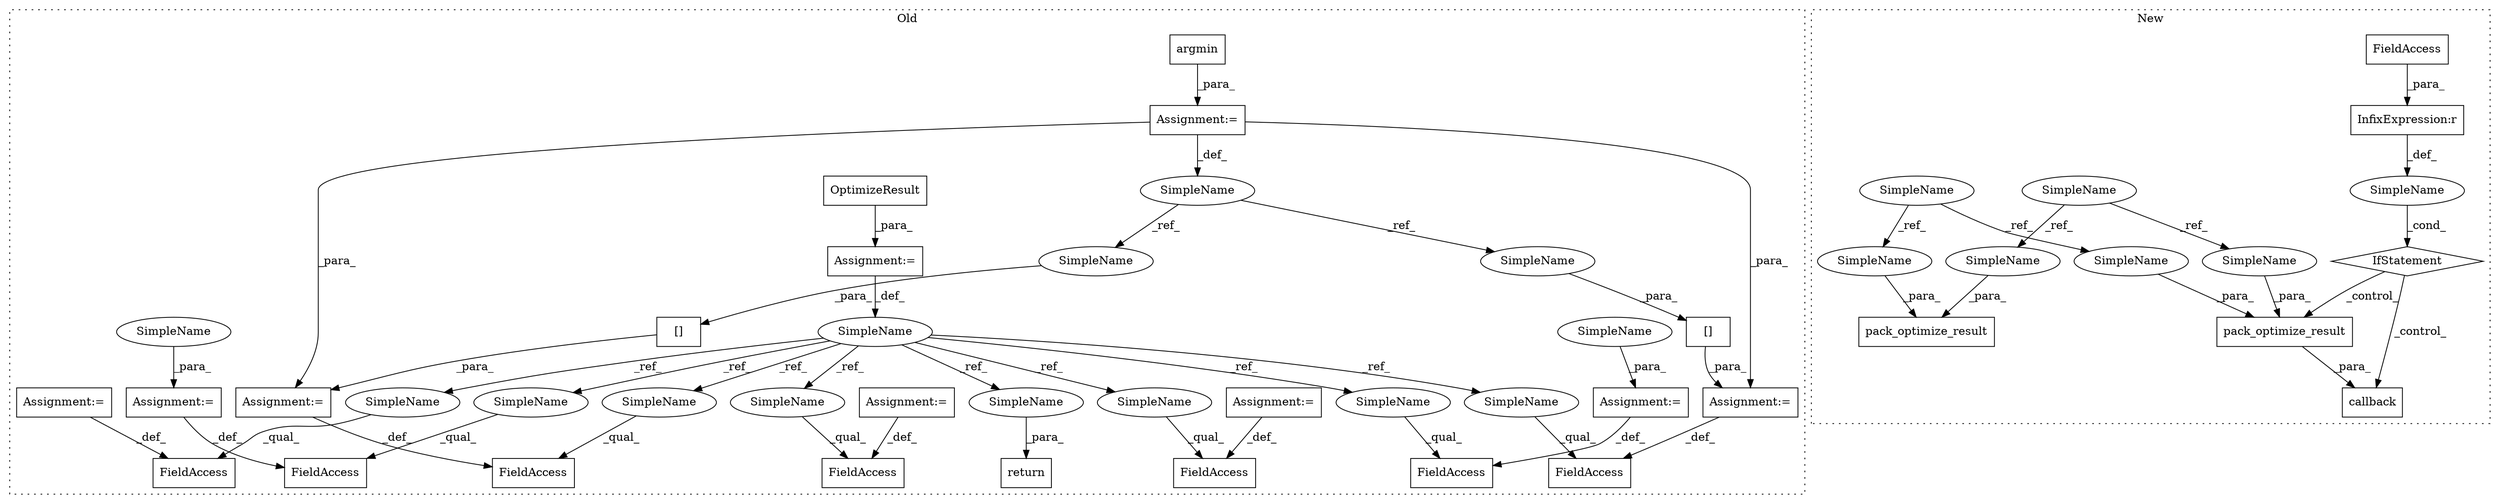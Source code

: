 digraph G {
subgraph cluster0 {
1 [label="return" a="41" s="6748" l="7" shape="box"];
3 [label="OptimizeResult" a="32" s="6511" l="16" shape="box"];
7 [label="SimpleName" a="42" s="6507" l="3" shape="ellipse"];
8 [label="FieldAccess" a="22" s="6560" l="5" shape="box"];
9 [label="argmin" a="32" s="6544,6553" l="7,1" shape="box"];
10 [label="[]" a="2" s="6588,6595" l="3,1" shape="box"];
12 [label="FieldAccess" a="22" s="6657" l="10" shape="box"];
13 [label="[]" a="2" s="6566,6573" l="3,1" shape="box"];
14 [label="SimpleName" a="42" s="6533" l="4" shape="ellipse"];
15 [label="FieldAccess" a="22" s="6701" l="16" shape="box"];
16 [label="FieldAccess" a="22" s="6580" l="7" shape="box"];
17 [label="FieldAccess" a="22" s="6680" l="9" shape="box"];
18 [label="FieldAccess" a="22" s="6727" l="9" shape="box"];
19 [label="FieldAccess" a="22" s="6602" l="13" shape="box"];
21 [label="Assignment:=" a="7" s="6537" l="1" shape="box"];
22 [label="Assignment:=" a="7" s="6510" l="1" shape="box"];
23 [label="Assignment:=" a="7" s="6689" l="1" shape="box"];
26 [label="Assignment:=" a="7" s="6736" l="1" shape="box"];
28 [label="Assignment:=" a="7" s="6717" l="1" shape="box"];
29 [label="Assignment:=" a="7" s="6615" l="1" shape="box"];
30 [label="Assignment:=" a="7" s="6587" l="1" shape="box"];
31 [label="Assignment:=" a="7" s="6565" l="1" shape="box"];
32 [label="Assignment:=" a="7" s="6667" l="1" shape="box"];
37 [label="SimpleName" a="42" s="6690" l="5" shape="ellipse"];
38 [label="SimpleName" a="42" s="6737" l="5" shape="ellipse"];
39 [label="SimpleName" a="42" s="6755" l="3" shape="ellipse"];
40 [label="SimpleName" a="42" s="6701" l="3" shape="ellipse"];
41 [label="SimpleName" a="42" s="6680" l="3" shape="ellipse"];
42 [label="SimpleName" a="42" s="6602" l="3" shape="ellipse"];
43 [label="SimpleName" a="42" s="6580" l="3" shape="ellipse"];
44 [label="SimpleName" a="42" s="6727" l="3" shape="ellipse"];
45 [label="SimpleName" a="42" s="6560" l="3" shape="ellipse"];
46 [label="SimpleName" a="42" s="6657" l="3" shape="ellipse"];
47 [label="SimpleName" a="42" s="6591" l="4" shape="ellipse"];
48 [label="SimpleName" a="42" s="6569" l="4" shape="ellipse"];
label = "Old";
style="dotted";
}
subgraph cluster1 {
2 [label="callback" a="32" s="6813,6865" l="9,1" shape="box"];
4 [label="SimpleName" a="42" s="" l="" shape="ellipse"];
5 [label="pack_optimize_result" a="32" s="6822,6864" l="21,1" shape="box"];
6 [label="InfixExpression:r" a="27" s="6793" l="4" shape="box"];
11 [label="FieldAccess" a="22" s="6785" l="8" shape="box"];
20 [label="IfStatement" a="25" s="6781,6801" l="4,2" shape="diamond"];
24 [label="SimpleName" a="42" s="1410" l="5" shape="ellipse"];
25 [label="pack_optimize_result" a="32" s="3081,3123" l="21,1" shape="box"];
27 [label="SimpleName" a="42" s="1250" l="5" shape="ellipse"];
33 [label="SimpleName" a="42" s="6849" l="5" shape="ellipse"];
34 [label="SimpleName" a="42" s="3108" l="5" shape="ellipse"];
35 [label="SimpleName" a="42" s="3118" l="5" shape="ellipse"];
36 [label="SimpleName" a="42" s="6859" l="5" shape="ellipse"];
label = "New";
style="dotted";
}
3 -> 22 [label="_para_"];
4 -> 20 [label="_cond_"];
5 -> 2 [label="_para_"];
6 -> 4 [label="_def_"];
7 -> 42 [label="_ref_"];
7 -> 43 [label="_ref_"];
7 -> 40 [label="_ref_"];
7 -> 45 [label="_ref_"];
7 -> 44 [label="_ref_"];
7 -> 46 [label="_ref_"];
7 -> 39 [label="_ref_"];
7 -> 41 [label="_ref_"];
9 -> 21 [label="_para_"];
10 -> 30 [label="_para_"];
11 -> 6 [label="_para_"];
13 -> 31 [label="_para_"];
14 -> 48 [label="_ref_"];
14 -> 47 [label="_ref_"];
20 -> 5 [label="_control_"];
20 -> 2 [label="_control_"];
21 -> 31 [label="_para_"];
21 -> 30 [label="_para_"];
21 -> 14 [label="_def_"];
22 -> 7 [label="_def_"];
23 -> 17 [label="_def_"];
24 -> 34 [label="_ref_"];
24 -> 33 [label="_ref_"];
26 -> 18 [label="_def_"];
27 -> 35 [label="_ref_"];
27 -> 36 [label="_ref_"];
28 -> 15 [label="_def_"];
29 -> 19 [label="_def_"];
30 -> 16 [label="_def_"];
31 -> 8 [label="_def_"];
32 -> 12 [label="_def_"];
33 -> 5 [label="_para_"];
34 -> 25 [label="_para_"];
35 -> 25 [label="_para_"];
36 -> 5 [label="_para_"];
37 -> 23 [label="_para_"];
38 -> 26 [label="_para_"];
39 -> 1 [label="_para_"];
40 -> 15 [label="_qual_"];
41 -> 17 [label="_qual_"];
42 -> 19 [label="_qual_"];
43 -> 16 [label="_qual_"];
44 -> 18 [label="_qual_"];
45 -> 8 [label="_qual_"];
46 -> 12 [label="_qual_"];
47 -> 10 [label="_para_"];
48 -> 13 [label="_para_"];
}